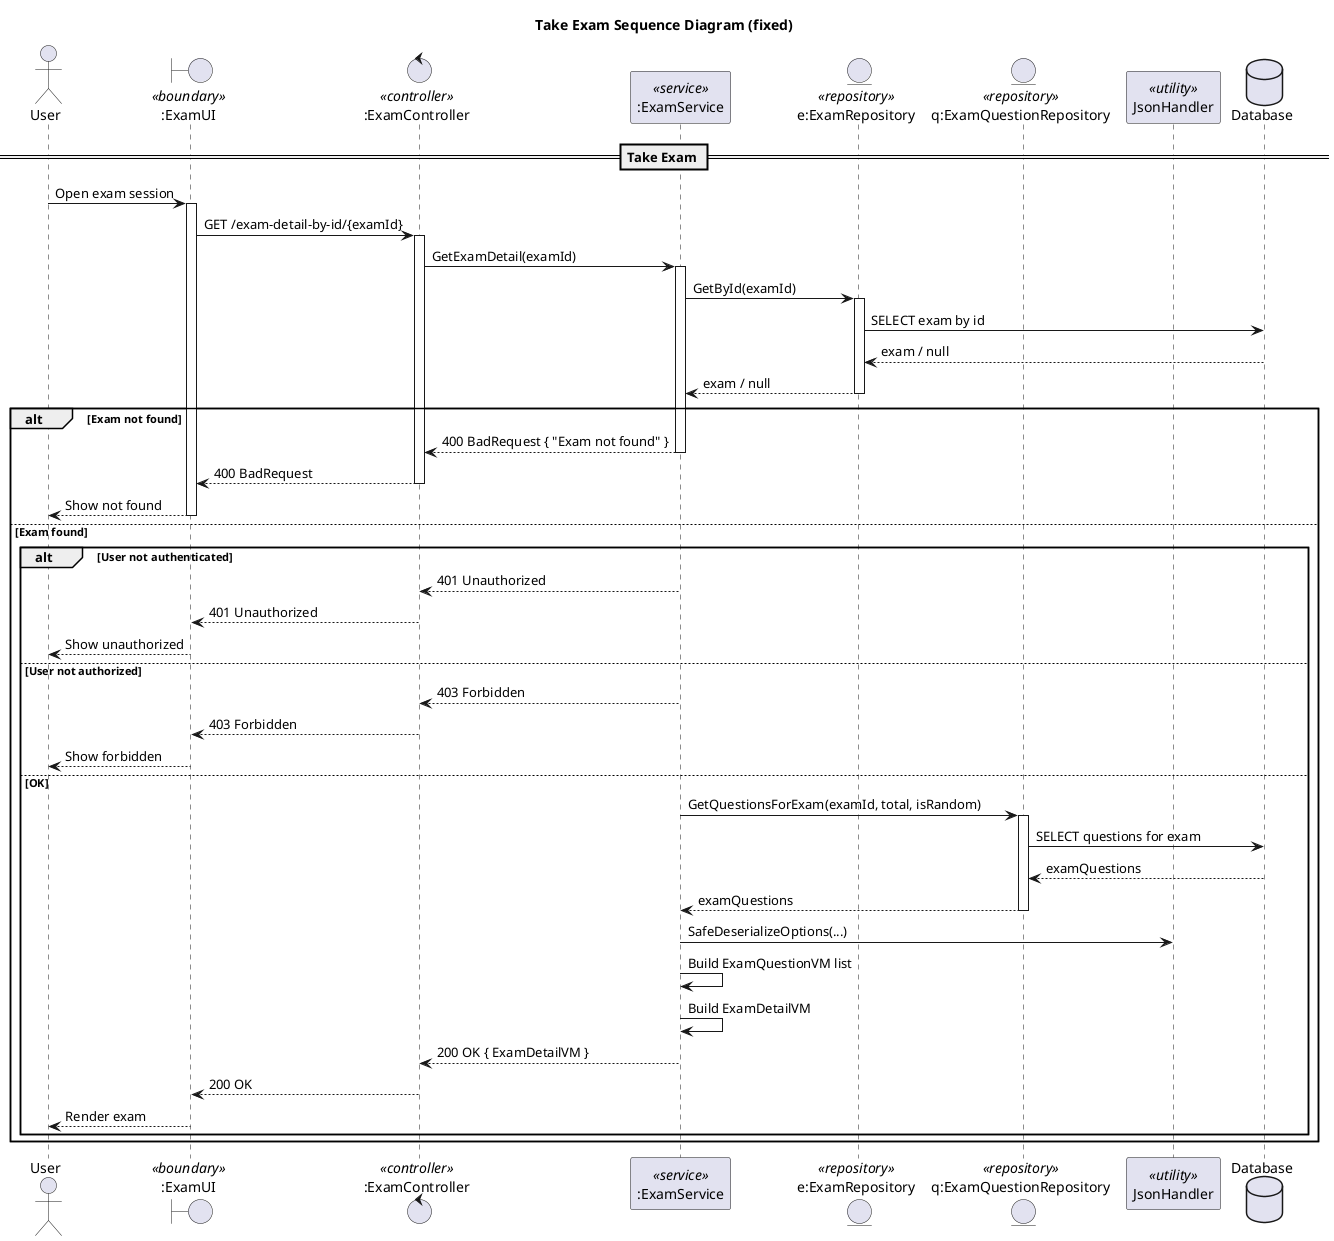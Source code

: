 @startuml
title Take Exam Sequence Diagram (fixed)

actor "User" as Client
boundary ":ExamUI" as UI <<boundary>>
control ":ExamController" as Controller <<controller>>
participant ":ExamService" as Service <<service>>

entity "e:ExamRepository" as ExamRepo <<repository>>
entity "q:ExamQuestionRepository" as EqRepo <<repository>>
participant "JsonHandler" as JsonUtil <<utility>>

database "Database" as DB

== Take Exam ==

Client -> UI: Open exam session
activate UI
UI -> Controller: GET /exam-detail-by-id/{examId}
activate Controller
Controller -> Service: GetExamDetail(examId)
activate Service

' Load exam
Service -> ExamRepo: GetById(examId)
activate ExamRepo
ExamRepo -> DB: SELECT exam by id
DB --> ExamRepo: exam / null
ExamRepo --> Service: exam / null
deactivate ExamRepo

alt Exam not found
  Service --> Controller: 400 BadRequest { "Exam not found" }
  deactivate Service
  Controller --> UI: 400 BadRequest
  deactivate Controller
  UI --> Client: Show not found
  deactivate UI
else Exam found
  alt User not authenticated
    Service --> Controller: 401 Unauthorized
    deactivate Service
    Controller --> UI: 401 Unauthorized
    deactivate Controller
    UI --> Client: Show unauthorized
    deactivate UI
  else User not authorized
    Service --> Controller: 403 Forbidden
    deactivate Service
    Controller --> UI: 403 Forbidden
    deactivate Controller
    UI --> Client: Show forbidden
    deactivate UI
  else OK
    ' Fetch questions
    Service -> EqRepo: GetQuestionsForExam(examId, total, isRandom)
    activate EqRepo
    EqRepo -> DB: SELECT questions for exam
    DB --> EqRepo: examQuestions
    EqRepo --> Service: examQuestions
    deactivate EqRepo

    ' Map to view models
    Service -> JsonUtil: SafeDeserializeOptions(...)
    Service -> Service: Build ExamQuestionVM list
    Service -> Service: Build ExamDetailVM

    Service --> Controller: 200 OK { ExamDetailVM }
    deactivate Service
    Controller --> UI: 200 OK
    deactivate Controller
    UI --> Client: Render exam
    deactivate UI
  end alt
end alt
@enduml
